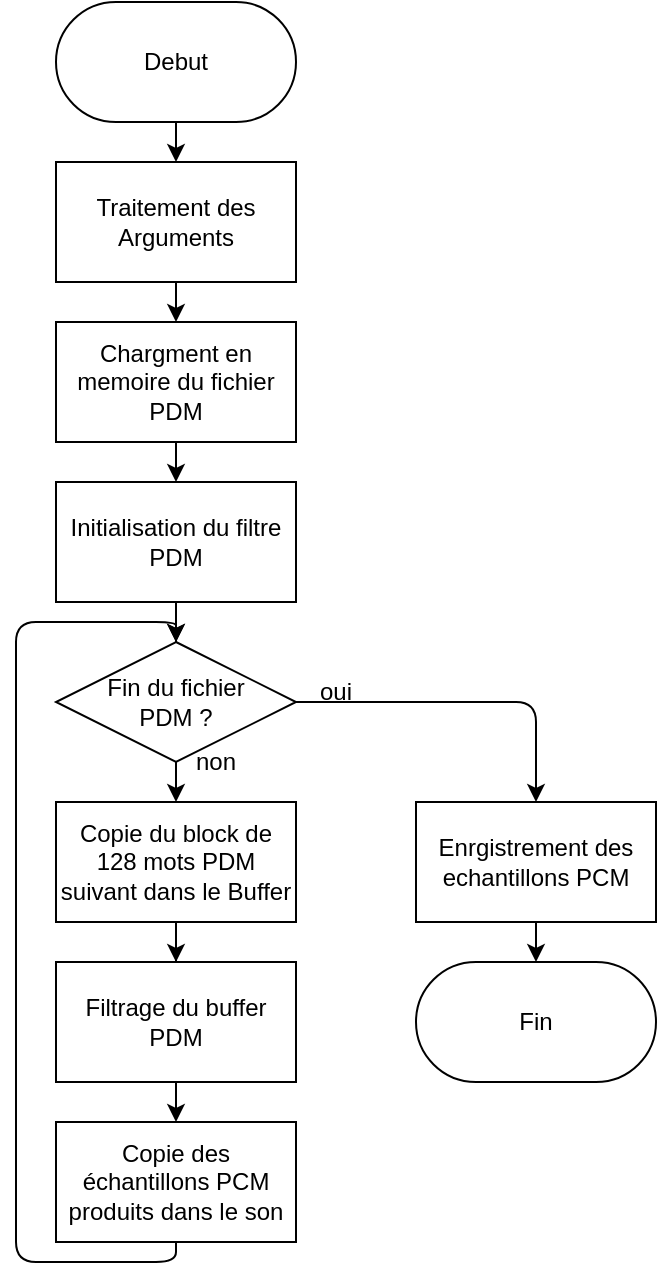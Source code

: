 <mxfile version="15.4.0" type="device"><diagram id="lM9Ka2ynPMbVAuxPiHZK" name="Page-1"><mxGraphModel dx="981" dy="567" grid="1" gridSize="10" guides="1" tooltips="1" connect="1" arrows="1" fold="1" page="1" pageScale="1" pageWidth="827" pageHeight="1169" math="0" shadow="0"><root><mxCell id="0"/><mxCell id="1" parent="0"/><mxCell id="PkXGZEXSY2EReBt_WzAB-15" style="edgeStyle=orthogonalEdgeStyle;rounded=0;orthogonalLoop=1;jettySize=auto;html=1;exitX=0.5;exitY=1;exitDx=0;exitDy=0;entryX=0.5;entryY=0;entryDx=0;entryDy=0;" edge="1" parent="1" source="PkXGZEXSY2EReBt_WzAB-1" target="PkXGZEXSY2EReBt_WzAB-3"><mxGeometry relative="1" as="geometry"/></mxCell><mxCell id="PkXGZEXSY2EReBt_WzAB-1" value="Debut" style="rounded=1;whiteSpace=wrap;html=1;arcSize=50;" vertex="1" parent="1"><mxGeometry x="100" y="120" width="120" height="60" as="geometry"/></mxCell><mxCell id="PkXGZEXSY2EReBt_WzAB-16" style="edgeStyle=orthogonalEdgeStyle;rounded=0;orthogonalLoop=1;jettySize=auto;html=1;exitX=0.5;exitY=1;exitDx=0;exitDy=0;entryX=0.5;entryY=0;entryDx=0;entryDy=0;" edge="1" parent="1" source="PkXGZEXSY2EReBt_WzAB-3" target="PkXGZEXSY2EReBt_WzAB-5"><mxGeometry relative="1" as="geometry"/></mxCell><mxCell id="PkXGZEXSY2EReBt_WzAB-3" value="Traitement des Arguments" style="rounded=0;whiteSpace=wrap;html=1;" vertex="1" parent="1"><mxGeometry x="100" y="200" width="120" height="60" as="geometry"/></mxCell><mxCell id="PkXGZEXSY2EReBt_WzAB-17" style="edgeStyle=orthogonalEdgeStyle;rounded=0;orthogonalLoop=1;jettySize=auto;html=1;exitX=0.5;exitY=1;exitDx=0;exitDy=0;entryX=0.5;entryY=0;entryDx=0;entryDy=0;" edge="1" parent="1" source="PkXGZEXSY2EReBt_WzAB-5" target="PkXGZEXSY2EReBt_WzAB-6"><mxGeometry relative="1" as="geometry"/></mxCell><mxCell id="PkXGZEXSY2EReBt_WzAB-5" value="Chargment en memoire du fichier PDM" style="rounded=0;whiteSpace=wrap;html=1;" vertex="1" parent="1"><mxGeometry x="100" y="280" width="120" height="60" as="geometry"/></mxCell><mxCell id="PkXGZEXSY2EReBt_WzAB-18" style="edgeStyle=orthogonalEdgeStyle;rounded=0;orthogonalLoop=1;jettySize=auto;html=1;exitX=0.5;exitY=1;exitDx=0;exitDy=0;" edge="1" parent="1" source="PkXGZEXSY2EReBt_WzAB-6" target="PkXGZEXSY2EReBt_WzAB-7"><mxGeometry relative="1" as="geometry"/></mxCell><mxCell id="PkXGZEXSY2EReBt_WzAB-6" value="Initialisation du filtre PDM" style="rounded=0;whiteSpace=wrap;html=1;" vertex="1" parent="1"><mxGeometry x="100" y="360" width="120" height="60" as="geometry"/></mxCell><mxCell id="PkXGZEXSY2EReBt_WzAB-19" style="edgeStyle=orthogonalEdgeStyle;orthogonalLoop=1;jettySize=auto;html=1;exitX=1;exitY=0.5;exitDx=0;exitDy=0;entryX=0.5;entryY=0;entryDx=0;entryDy=0;rounded=1;" edge="1" parent="1" source="PkXGZEXSY2EReBt_WzAB-7" target="PkXGZEXSY2EReBt_WzAB-12"><mxGeometry relative="1" as="geometry"/></mxCell><mxCell id="PkXGZEXSY2EReBt_WzAB-20" style="edgeStyle=orthogonalEdgeStyle;rounded=0;orthogonalLoop=1;jettySize=auto;html=1;exitX=0.5;exitY=1;exitDx=0;exitDy=0;entryX=0.5;entryY=0;entryDx=0;entryDy=0;" edge="1" parent="1" source="PkXGZEXSY2EReBt_WzAB-7" target="PkXGZEXSY2EReBt_WzAB-8"><mxGeometry relative="1" as="geometry"/></mxCell><mxCell id="PkXGZEXSY2EReBt_WzAB-7" value="Fin du fichier&lt;br&gt;PDM ?" style="rhombus;whiteSpace=wrap;html=1;" vertex="1" parent="1"><mxGeometry x="100" y="440" width="120" height="60" as="geometry"/></mxCell><mxCell id="PkXGZEXSY2EReBt_WzAB-21" style="edgeStyle=orthogonalEdgeStyle;rounded=0;orthogonalLoop=1;jettySize=auto;html=1;exitX=0.5;exitY=1;exitDx=0;exitDy=0;" edge="1" parent="1" source="PkXGZEXSY2EReBt_WzAB-8" target="PkXGZEXSY2EReBt_WzAB-9"><mxGeometry relative="1" as="geometry"/></mxCell><mxCell id="PkXGZEXSY2EReBt_WzAB-8" value="Copie du block de 128 mots PDM suivant dans le Buffer" style="rounded=0;whiteSpace=wrap;html=1;" vertex="1" parent="1"><mxGeometry x="100" y="520" width="120" height="60" as="geometry"/></mxCell><mxCell id="PkXGZEXSY2EReBt_WzAB-22" style="edgeStyle=orthogonalEdgeStyle;rounded=0;orthogonalLoop=1;jettySize=auto;html=1;exitX=0.5;exitY=1;exitDx=0;exitDy=0;entryX=0.5;entryY=0;entryDx=0;entryDy=0;" edge="1" parent="1" source="PkXGZEXSY2EReBt_WzAB-9" target="PkXGZEXSY2EReBt_WzAB-10"><mxGeometry relative="1" as="geometry"/></mxCell><mxCell id="PkXGZEXSY2EReBt_WzAB-9" value="Filtrage du buffer PDM" style="rounded=0;whiteSpace=wrap;html=1;" vertex="1" parent="1"><mxGeometry x="100" y="600" width="120" height="60" as="geometry"/></mxCell><mxCell id="PkXGZEXSY2EReBt_WzAB-23" style="edgeStyle=orthogonalEdgeStyle;rounded=1;orthogonalLoop=1;jettySize=auto;html=1;exitX=0.5;exitY=1;exitDx=0;exitDy=0;entryX=0.5;entryY=0;entryDx=0;entryDy=0;" edge="1" parent="1" source="PkXGZEXSY2EReBt_WzAB-10" target="PkXGZEXSY2EReBt_WzAB-7"><mxGeometry relative="1" as="geometry"><Array as="points"><mxPoint x="160" y="750"/><mxPoint x="80" y="750"/><mxPoint x="80" y="430"/><mxPoint x="160" y="430"/></Array></mxGeometry></mxCell><mxCell id="PkXGZEXSY2EReBt_WzAB-10" value="Copie des échantillons PCM produits dans le son" style="rounded=0;whiteSpace=wrap;html=1;" vertex="1" parent="1"><mxGeometry x="100" y="680" width="120" height="60" as="geometry"/></mxCell><mxCell id="PkXGZEXSY2EReBt_WzAB-24" style="edgeStyle=orthogonalEdgeStyle;rounded=1;orthogonalLoop=1;jettySize=auto;html=1;exitX=0.5;exitY=1;exitDx=0;exitDy=0;entryX=0.5;entryY=0;entryDx=0;entryDy=0;" edge="1" parent="1" source="PkXGZEXSY2EReBt_WzAB-12" target="PkXGZEXSY2EReBt_WzAB-13"><mxGeometry relative="1" as="geometry"/></mxCell><mxCell id="PkXGZEXSY2EReBt_WzAB-12" value="Enrgistrement des echantillons PCM" style="rounded=0;whiteSpace=wrap;html=1;" vertex="1" parent="1"><mxGeometry x="280" y="520" width="120" height="60" as="geometry"/></mxCell><mxCell id="PkXGZEXSY2EReBt_WzAB-13" value="Fin" style="rounded=1;whiteSpace=wrap;html=1;arcSize=50;" vertex="1" parent="1"><mxGeometry x="280" y="600" width="120" height="60" as="geometry"/></mxCell><mxCell id="PkXGZEXSY2EReBt_WzAB-25" value="oui" style="text;html=1;strokeColor=none;fillColor=none;align=center;verticalAlign=middle;whiteSpace=wrap;rounded=0;" vertex="1" parent="1"><mxGeometry x="210" y="450" width="60" height="30" as="geometry"/></mxCell><mxCell id="PkXGZEXSY2EReBt_WzAB-26" value="non" style="text;html=1;strokeColor=none;fillColor=none;align=center;verticalAlign=middle;whiteSpace=wrap;rounded=0;" vertex="1" parent="1"><mxGeometry x="150" y="490" width="60" height="20" as="geometry"/></mxCell></root></mxGraphModel></diagram></mxfile>